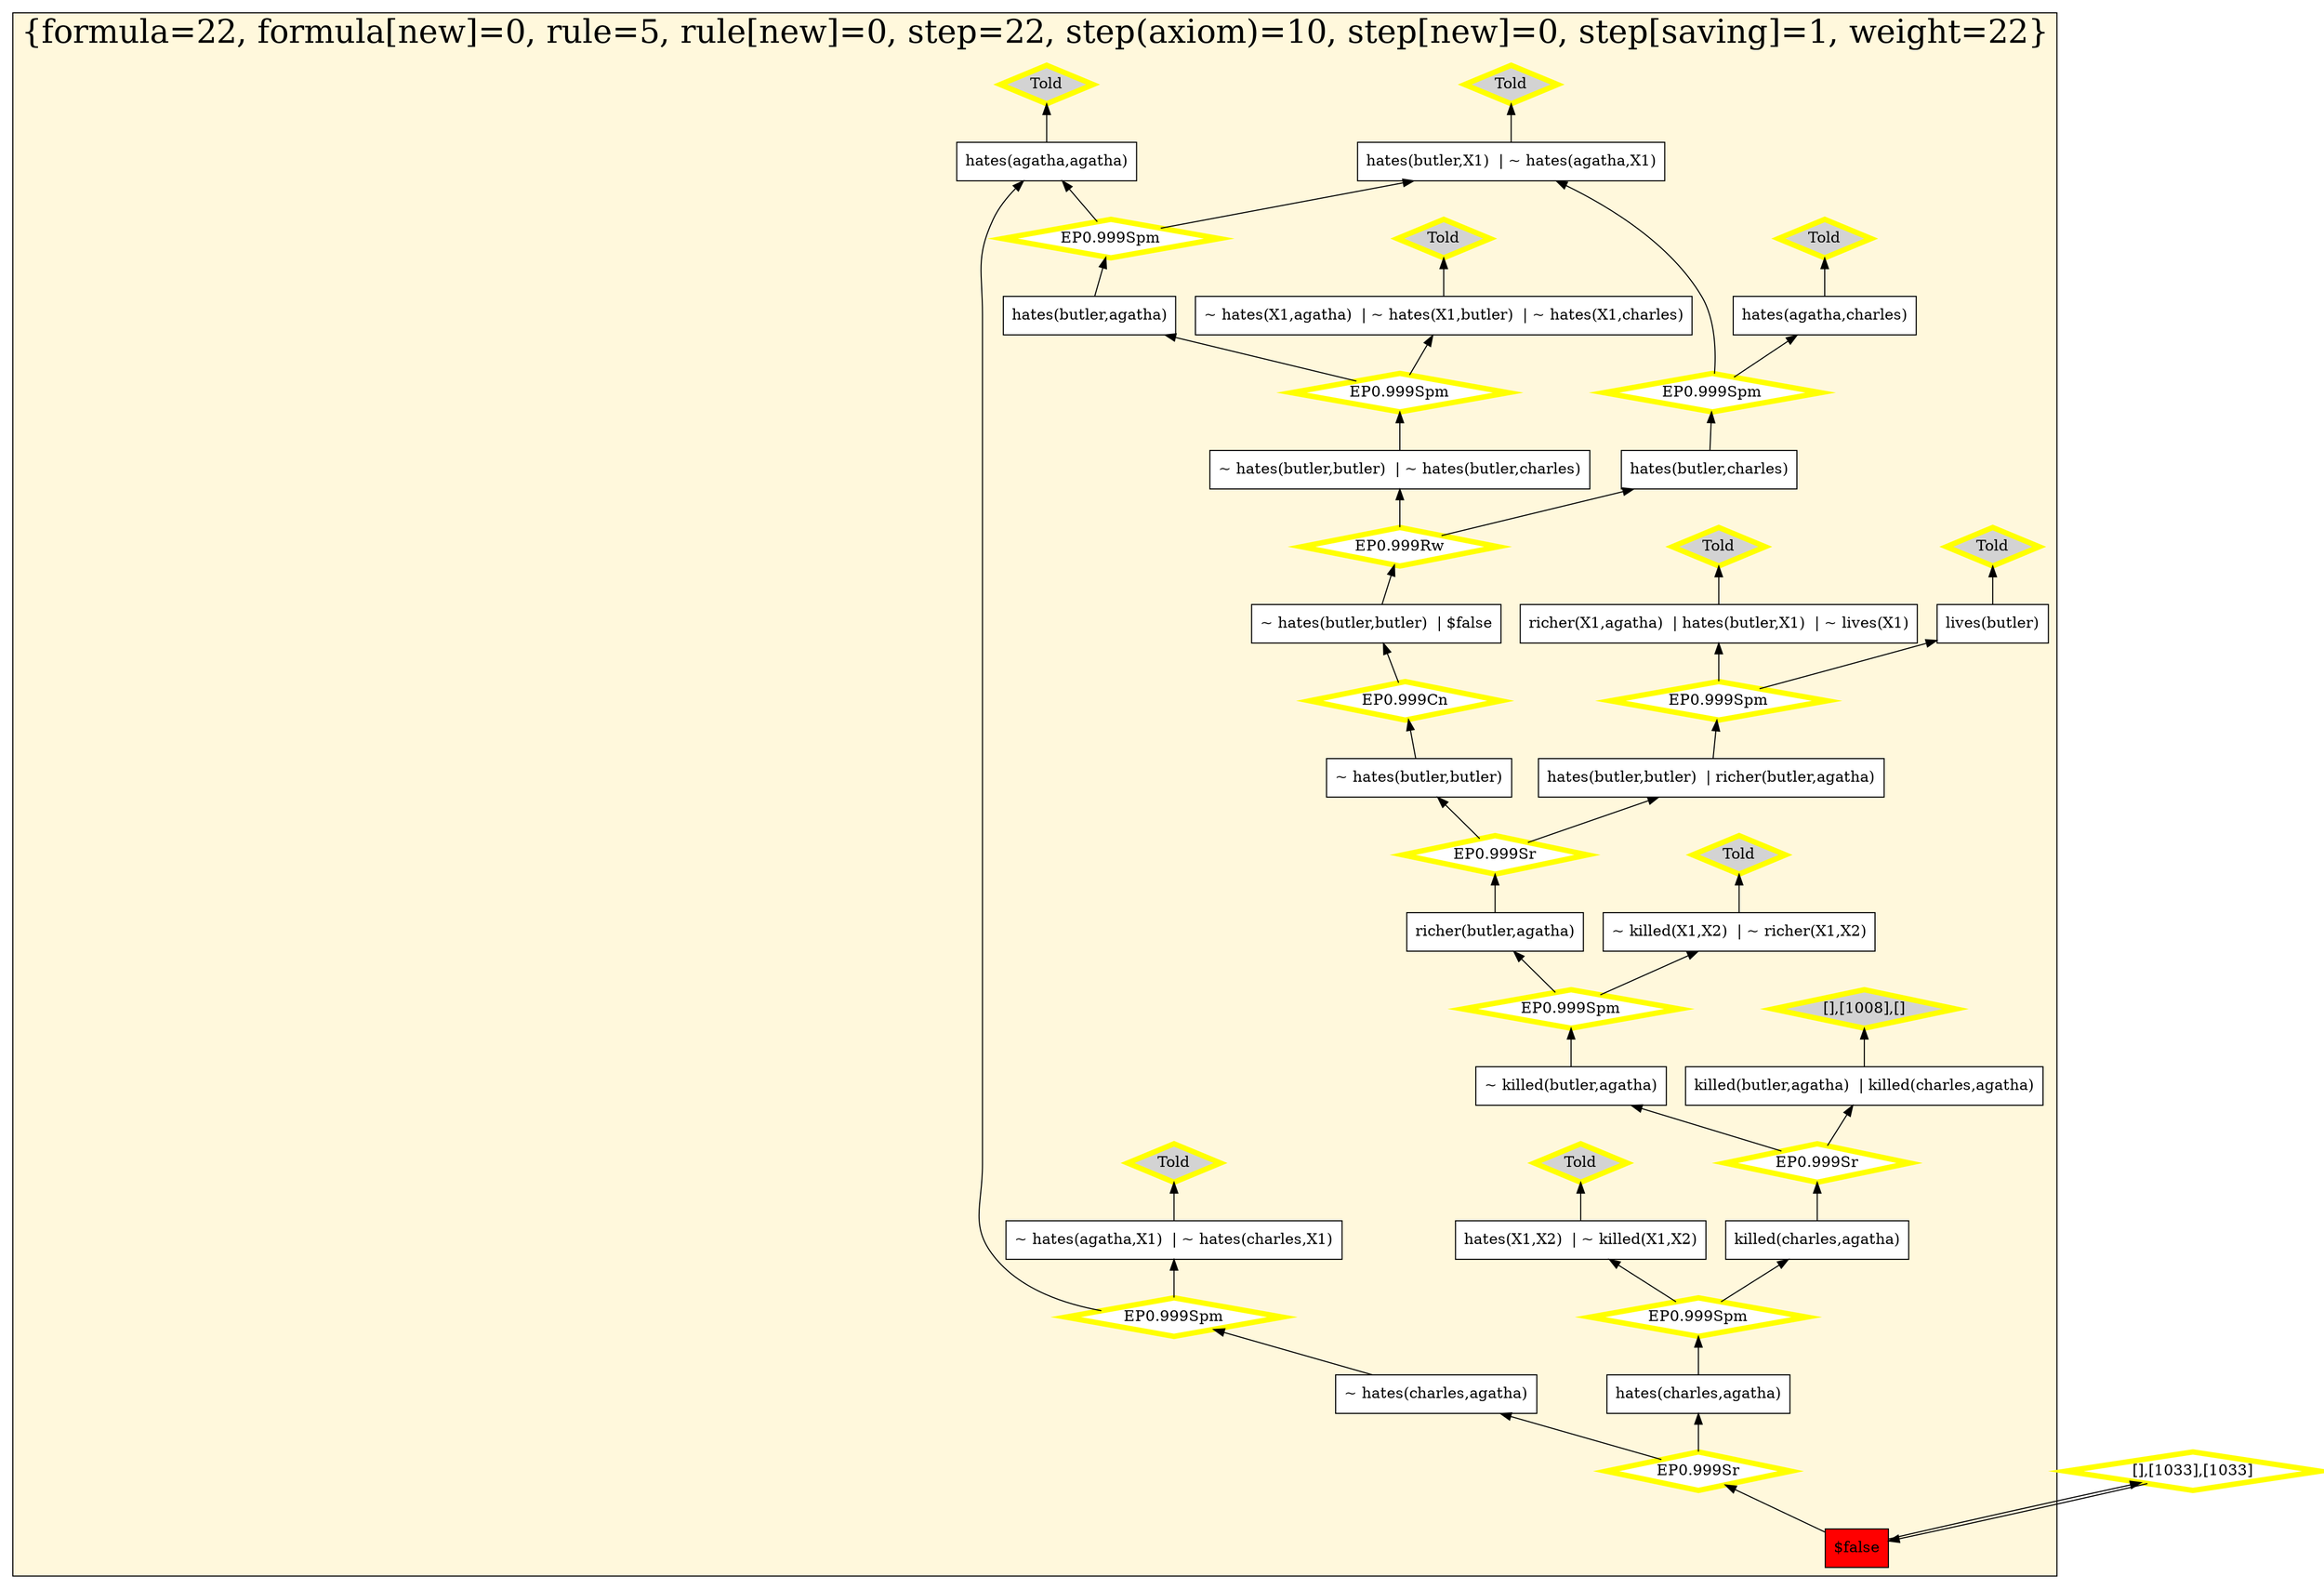 digraph g 
{ rankdir=BT;
   
  "x_1008" [ color="black" shape="box" label="killed(butler,agatha)  | killed(charles,agatha)" fillcolor="white" style="filled"  ];
  "x_957" [ color="black" shape="box" label="~ killed(X1,X2)  | ~ richer(X1,X2)" fillcolor="white" style="filled"  ];
  "x_901" [ color="black" shape="box" label="richer(X1,agatha)  | hates(butler,X1)  | ~ lives(X1)" fillcolor="white" style="filled"  ];
  "x_893" [ color="black" shape="box" label="hates(butler,charles)" fillcolor="white" style="filled"  ];
  "x_1029" [ color="black" shape="box" label="~ hates(X1,agatha)  | ~ hates(X1,butler)  | ~ hates(X1,charles)" fillcolor="white" style="filled"  ];
  "x_1055" [ color="black" shape="box" label="~ hates(charles,agatha)" fillcolor="white" style="filled"  ];
  "x_999" [ color="black" shape="box" label="~ killed(butler,agatha)" fillcolor="white" style="filled"  ];
  "x_849" [ color="black" shape="box" label="hates(butler,butler)  | richer(butler,agatha)" fillcolor="white" style="filled"  ];
  "x_1052" [ color="black" shape="box" label="hates(agatha,agatha)" fillcolor="white" style="filled"  ];
  "x_966" [ color="black" shape="box" label="richer(butler,agatha)" fillcolor="white" style="filled"  ];
  "x_1005" [ color="black" shape="box" label="~ hates(butler,butler)  | $false" fillcolor="white" style="filled"  ];
  "x_1003" [ color="black" shape="box" label="hates(X1,X2)  | ~ killed(X1,X2)" fillcolor="white" style="filled"  ];
  "x_1004" [ color="black" shape="box" label="lives(butler)" fillcolor="white" style="filled"  ];
  "x_1033" [ color="black" shape="box" label="$false" fillcolor="red" style="filled"  ];
  "x_1033" [ color="black" shape="box" label="$false" fillcolor="red" style="filled"  ];
  "x_884" [ color="black" shape="box" label="~ hates(butler,butler)" fillcolor="white" style="filled"  ];
  "x_863" [ color="black" shape="box" label="hates(agatha,charles)" fillcolor="white" style="filled"  ];
  "x_902" [ color="black" shape="box" label="~ hates(butler,butler)  | ~ hates(butler,charles)" fillcolor="white" style="filled"  ];
  "x_882" [ color="black" shape="box" label="hates(butler,agatha)" fillcolor="white" style="filled"  ];
  "x_868" [ color="black" shape="box" label="hates(charles,agatha)" fillcolor="white" style="filled"  ];
  "x_1080" [ color="black" shape="box" label="killed(charles,agatha)" fillcolor="white" style="filled"  ];
  "x_846" [ color="black" shape="box" label="hates(butler,X1)  | ~ hates(agatha,X1)" fillcolor="white" style="filled"  ];
  "x_1025" [ color="black" shape="box" label="~ hates(agatha,X1)  | ~ hates(charles,X1)" fillcolor="white" style="filled"  ];
  "-18798af8:1242f141842:-7649" [ URL="http://browser.inference-web.org/iwbrowser/BrowseNodeSet?url=http%3A%2F%2Finference-web.org%2Fproofs%2Ftptp%2FSolutions%2FPUZ%2FPUZ001-1%2FEP---1.0%2Fanswer.owl%23ns_9" color="yellow" shape="diamond" label="Told" fillcolor="lightgrey" style="filled" penwidth="5"  ];
  "x_1003" -> "-18798af8:1242f141842:-7649";
  "-18798af8:1242f141842:-7698" [ URL="http://browser.inference-web.org/iwbrowser/BrowseNodeSet?url=http%3A%2F%2Finference-web.org%2Fproofs%2Ftptp%2FSolutions%2FPUZ%2FPUZ001-1%2FEP---1.0%2Fanswer.owl%23ns_31" color="yellow" shape="diamond" label="EP0.999Sr" fillcolor="white" style="filled" penwidth="5"  ];
  "x_1080" -> "-18798af8:1242f141842:-7698";
  "-18798af8:1242f141842:-7698" -> "x_999";
  "-18798af8:1242f141842:-7698" -> "x_1008";
  "-18798af8:1242f141842:-76b5" [ URL="http://browser.inference-web.org/iwbrowser/BrowseNodeSet?url=http%3A%2F%2Finference-web.org%2Fproofs%2Ftptp%2FSolutions%2FPUZ%2FPUZ001-1%2FEP---1.0%2Fanswer.owl%23ns_7" color="yellow" shape="diamond" label="Told" fillcolor="lightgrey" style="filled" penwidth="5"  ];
  "x_1052" -> "-18798af8:1242f141842:-76b5";
  "-18798af8:1242f141842:-7667" [ URL="http://browser.inference-web.org/iwbrowser/BrowseNodeSet?url=http%3A%2F%2Finference-web.org%2Fproofs%2Ftptp%2FSolutions%2FPUZ%2FPUZ001-1%2FEP---1.0%2Fanswer.owl%23ns_6" color="yellow" shape="diamond" label="Told" fillcolor="lightgrey" style="filled" penwidth="5"  ];
  "x_1029" -> "-18798af8:1242f141842:-7667";
  "-18798af8:1242f141842:-7658" [ URL="http://browser.inference-web.org/iwbrowser/BrowseNodeSet?url=http%3A%2F%2Finference-web.org%2Fproofs%2Ftptp%2FSolutions%2FPUZ%2FPUZ001-1%2FEP---1.0%2Fanswer.owl%23ns_11" color="yellow" shape="diamond" label="Told" fillcolor="lightgrey" style="filled" penwidth="5"  ];
  "x_901" -> "-18798af8:1242f141842:-7658";
  "-18798af8:1242f141842:-7653" [ URL="http://browser.inference-web.org/iwbrowser/BrowseNodeSet?url=http%3A%2F%2Finference-web.org%2Fproofs%2Ftptp%2FSolutions%2FPUZ%2FPUZ001-1%2FEP---1.0%2Fanswer.owl%23ns_4" color="yellow" shape="diamond" label="Told" fillcolor="lightgrey" style="filled" penwidth="5"  ];
  "x_957" -> "-18798af8:1242f141842:-7653";
  "-18798af8:1242f141842:-7685" [ URL="http://browser.inference-web.org/iwbrowser/BrowseNodeSet?url=http%3A%2F%2Finference-web.org%2Fproofs%2Ftptp%2FSolutions%2FPUZ%2FPUZ001-1%2FEP---1.0%2Fanswer.owl%23ns_27" color="yellow" shape="diamond" label="EP0.999Rw" fillcolor="white" style="filled" penwidth="5"  ];
  "x_1005" -> "-18798af8:1242f141842:-7685";
  "-18798af8:1242f141842:-7685" -> "x_893";
  "-18798af8:1242f141842:-7685" -> "x_902";
  "-18798af8:1242f141842:-7693" [ URL="http://browser.inference-web.org/iwbrowser/BrowseNodeSet?url=http%3A%2F%2Finference-web.org%2Fproofs%2Ftptp%2FSolutions%2FPUZ%2FPUZ001-1%2FEP---1.0%2Fanswer.owl%23ns_30" color="yellow" shape="diamond" label="EP0.999Spm" fillcolor="white" style="filled" penwidth="5"  ];
  "x_999" -> "-18798af8:1242f141842:-7693";
  "-18798af8:1242f141842:-7693" -> "x_957";
  "-18798af8:1242f141842:-7693" -> "x_966";
  "-18798af8:1242f141842:-768e" [ URL="http://browser.inference-web.org/iwbrowser/BrowseNodeSet?url=http%3A%2F%2Finference-web.org%2Fproofs%2Ftptp%2FSolutions%2FPUZ%2FPUZ001-1%2FEP---1.0%2Fanswer.owl%23ns_29" color="yellow" shape="diamond" label="EP0.999Sr" fillcolor="white" style="filled" penwidth="5"  ];
  "x_966" -> "-18798af8:1242f141842:-768e";
  "-18798af8:1242f141842:-768e" -> "x_849";
  "-18798af8:1242f141842:-768e" -> "x_884";
  "-18798af8:1242f141842:-7689" [ URL="http://browser.inference-web.org/iwbrowser/BrowseNodeSet?url=http%3A%2F%2Finference-web.org%2Fproofs%2Ftptp%2FSolutions%2FPUZ%2FPUZ001-1%2FEP---1.0%2Fanswer.owl%23ns_28" color="yellow" shape="diamond" label="EP0.999Cn" fillcolor="white" style="filled" penwidth="5"  ];
  "x_884" -> "-18798af8:1242f141842:-7689";
  "-18798af8:1242f141842:-7689" -> "x_1005";
  "-18798af8:1242f141842:-76a7" [ URL="http://browser.inference-web.org/iwbrowser/BrowseNodeSet?url=http%3A%2F%2Finference-web.org%2Fproofs%2Ftptp%2FSolutions%2FPUZ%2FPUZ001-1%2FEP---1.0%2Fanswer.owl%23ns_13" color="yellow" shape="diamond" label="EP0.999Spm" fillcolor="white" style="filled" penwidth="5"  ];
  "x_1055" -> "-18798af8:1242f141842:-76a7";
  "-18798af8:1242f141842:-76a7" -> "x_1025";
  "-18798af8:1242f141842:-76a7" -> "x_1052";
  "-18798af8:1242f141842:-76ac" [ URL="http://browser.inference-web.org/iwbrowser/BrowseNodeSet?url=http%3A%2F%2Finference-web.org%2Fproofs%2Ftptp%2FSolutions%2FPUZ%2FPUZ001-1%2FEP---1.0%2Fanswer.owl%23ns_33" color="yellow" shape="diamond" label="EP0.999Sr" fillcolor="white" style="filled" penwidth="5"  ];
  "x_1033" -> "-18798af8:1242f141842:-76ac";
  "-18798af8:1242f141842:-76ac" -> "x_868";
  "-18798af8:1242f141842:-76ac" -> "x_1055";
  "-18798af8:1242f141842:-7676" [ URL="http://browser.inference-web.org/iwbrowser/BrowseNodeSet?url=http%3A%2F%2Finference-web.org%2Fproofs%2Ftptp%2FSolutions%2FPUZ%2FPUZ001-1%2FEP---1.0%2Fanswer.owl%23ns_10" color="yellow" shape="diamond" label="Told" fillcolor="lightgrey" style="filled" penwidth="5"  ];
  "x_846" -> "-18798af8:1242f141842:-7676";
  "-18798af8:1242f141842:-76b0" [ URL="http://browser.inference-web.org/iwbrowser/BrowseNodeSet?url=http%3A%2F%2Finference-web.org%2Fproofs%2Ftptp%2FSolutions%2FPUZ%2FPUZ001-1%2FEP---1.0%2Fanswer.owl%23answer" color="yellow" shape="diamond" label="[],[1033],[1033]" fillcolor="white" style="filled" penwidth="5"  ];
  "x_1033" -> "-18798af8:1242f141842:-76b0";
  "-18798af8:1242f141842:-76b0" -> "x_1033";
  "-18798af8:1242f141842:-7662" [ URL="http://browser.inference-web.org/iwbrowser/BrowseNodeSet?url=http%3A%2F%2Finference-web.org%2Fproofs%2Ftptp%2FSolutions%2FPUZ%2FPUZ001-1%2FEP---1.0%2Fanswer.owl%23ns_17" color="yellow" shape="diamond" label="EP0.999Spm" fillcolor="white" style="filled" penwidth="5"  ];
  "x_849" -> "-18798af8:1242f141842:-7662";
  "-18798af8:1242f141842:-7662" -> "x_901";
  "-18798af8:1242f141842:-7662" -> "x_1004";
  "-18798af8:1242f141842:-769d" [ URL="http://browser.inference-web.org/iwbrowser/BrowseNodeSet?url=http%3A%2F%2Finference-web.org%2Fproofs%2Ftptp%2FSolutions%2FPUZ%2FPUZ001-1%2FEP---1.0%2Fanswer.owl%23ns_32" color="yellow" shape="diamond" label="EP0.999Spm" fillcolor="white" style="filled" penwidth="5"  ];
  "x_868" -> "-18798af8:1242f141842:-769d";
  "-18798af8:1242f141842:-769d" -> "x_1003";
  "-18798af8:1242f141842:-769d" -> "x_1080";
  "-18798af8:1242f141842:-7680" [ URL="http://browser.inference-web.org/iwbrowser/BrowseNodeSet?url=http%3A%2F%2Finference-web.org%2Fproofs%2Ftptp%2FSolutions%2FPUZ%2FPUZ001-1%2FEP---1.0%2Fanswer.owl%23ns_20" color="yellow" shape="diamond" label="EP0.999Spm" fillcolor="white" style="filled" penwidth="5"  ];
  "x_893" -> "-18798af8:1242f141842:-7680";
  "-18798af8:1242f141842:-7680" -> "x_846";
  "-18798af8:1242f141842:-7680" -> "x_863";
  "-18798af8:1242f141842:-7671" [ URL="http://browser.inference-web.org/iwbrowser/BrowseNodeSet?url=http%3A%2F%2Finference-web.org%2Fproofs%2Ftptp%2FSolutions%2FPUZ%2FPUZ001-1%2FEP---1.0%2Fanswer.owl%23ns_22" color="yellow" shape="diamond" label="EP0.999Spm" fillcolor="white" style="filled" penwidth="5"  ];
  "x_902" -> "-18798af8:1242f141842:-7671";
  "-18798af8:1242f141842:-7671" -> "x_882";
  "-18798af8:1242f141842:-7671" -> "x_1029";
  "-18798af8:1242f141842:-76a2" [ URL="http://browser.inference-web.org/iwbrowser/BrowseNodeSet?url=http%3A%2F%2Finference-web.org%2Fproofs%2Ftptp%2FSolutions%2FPUZ%2FPUZ001-1%2FEP---1.0%2Fanswer.owl%23ns_5" color="yellow" shape="diamond" label="Told" fillcolor="lightgrey" style="filled" penwidth="5"  ];
  "x_1025" -> "-18798af8:1242f141842:-76a2";
  "-18798af8:1242f141842:-764e" [ URL="http://browser.inference-web.org/iwbrowser/BrowseNodeSet?url=http%3A%2F%2Finference-web.org%2Fproofs%2Ftptp%2FSolutions%2FPUZ%2FPUZ001-1%2FEP---1.0%2Fanswer.owl%23ns_12" color="yellow" shape="diamond" label="[],[1008],[]" fillcolor="lightgrey" style="filled" penwidth="5"  ];
  "x_1008" -> "-18798af8:1242f141842:-764e";
  "-18798af8:1242f141842:-765d" [ URL="http://browser.inference-web.org/iwbrowser/BrowseNodeSet?url=http%3A%2F%2Finference-web.org%2Fproofs%2Ftptp%2FSolutions%2FPUZ%2FPUZ001-1%2FEP---1.0%2Fanswer.owl%23ns_2" color="yellow" shape="diamond" label="Told" fillcolor="lightgrey" style="filled" penwidth="5"  ];
  "x_1004" -> "-18798af8:1242f141842:-765d";
  "-18798af8:1242f141842:-766c" [ URL="http://browser.inference-web.org/iwbrowser/BrowseNodeSet?url=http%3A%2F%2Finference-web.org%2Fproofs%2Ftptp%2FSolutions%2FPUZ%2FPUZ001-1%2FEP---1.0%2Fanswer.owl%23ns_19" color="yellow" shape="diamond" label="EP0.999Spm" fillcolor="white" style="filled" penwidth="5"  ];
  "x_882" -> "-18798af8:1242f141842:-766c";
  "-18798af8:1242f141842:-766c" -> "x_846";
  "-18798af8:1242f141842:-766c" -> "x_1052";
  "-18798af8:1242f141842:-767b" [ URL="http://browser.inference-web.org/iwbrowser/BrowseNodeSet?url=http%3A%2F%2Finference-web.org%2Fproofs%2Ftptp%2FSolutions%2FPUZ%2FPUZ001-1%2FEP---1.0%2Fanswer.owl%23ns_8" color="yellow" shape="diamond" label="Told" fillcolor="lightgrey" style="filled" penwidth="5"  ];
  "x_863" -> "-18798af8:1242f141842:-767b";
  
 subgraph cluster_opt 
{ labelloc=b label="{formula=22, formula[new]=0, rule=5, rule[new]=0, step=22, step(axiom)=10, step[new]=0, step[saving]=1, weight=22}" 
 fontsize=30 fillcolor=cornsilk style=filled 
  x_1033 ; x_957 ; x_849 ; x_882 ; x_884 ; x_1008 ; x_1025 ; x_863 ; x_893 ; x_1029 ; x_1003 ; x_1080 ; x_1005 ; x_868 ; x_1004 ; x_1052 ; x_1055 ; x_902 ; x_901 ; x_846 ; x_966 ; x_999 ; "-18798af8:1242f141842:-7649" ;
 "-18798af8:1242f141842:-7698" ;
 "-18798af8:1242f141842:-76b5" ;
 "-18798af8:1242f141842:-7667" ;
 "-18798af8:1242f141842:-7658" ;
 "-18798af8:1242f141842:-7653" ;
 "-18798af8:1242f141842:-7685" ;
 "-18798af8:1242f141842:-7693" ;
 "-18798af8:1242f141842:-768e" ;
 "-18798af8:1242f141842:-7689" ;
 "-18798af8:1242f141842:-76a7" ;
 "-18798af8:1242f141842:-76ac" ;
 "-18798af8:1242f141842:-7676" ;
 "-18798af8:1242f141842:-7680" ;
 "-18798af8:1242f141842:-769d" ;
 "-18798af8:1242f141842:-7662" ;
 "-18798af8:1242f141842:-76a2" ;
 "-18798af8:1242f141842:-7671" ;
 "-18798af8:1242f141842:-765d" ;
 "-18798af8:1242f141842:-764e" ;
 "-18798af8:1242f141842:-766c" ;
 "-18798af8:1242f141842:-767b" ;
 
}
 
}
